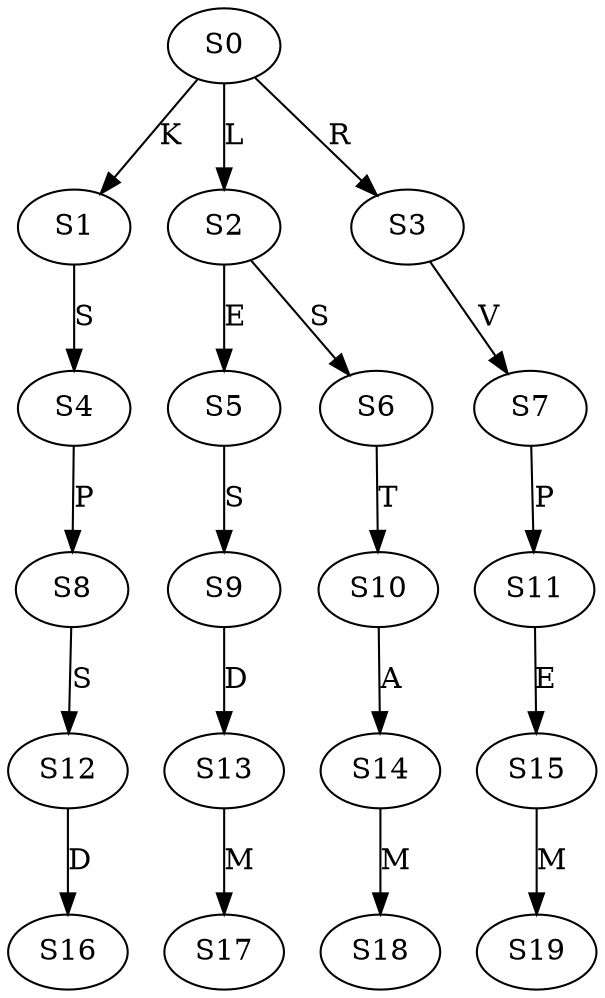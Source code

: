 strict digraph  {
	S0 -> S1 [ label = K ];
	S0 -> S2 [ label = L ];
	S0 -> S3 [ label = R ];
	S1 -> S4 [ label = S ];
	S2 -> S5 [ label = E ];
	S2 -> S6 [ label = S ];
	S3 -> S7 [ label = V ];
	S4 -> S8 [ label = P ];
	S5 -> S9 [ label = S ];
	S6 -> S10 [ label = T ];
	S7 -> S11 [ label = P ];
	S8 -> S12 [ label = S ];
	S9 -> S13 [ label = D ];
	S10 -> S14 [ label = A ];
	S11 -> S15 [ label = E ];
	S12 -> S16 [ label = D ];
	S13 -> S17 [ label = M ];
	S14 -> S18 [ label = M ];
	S15 -> S19 [ label = M ];
}
